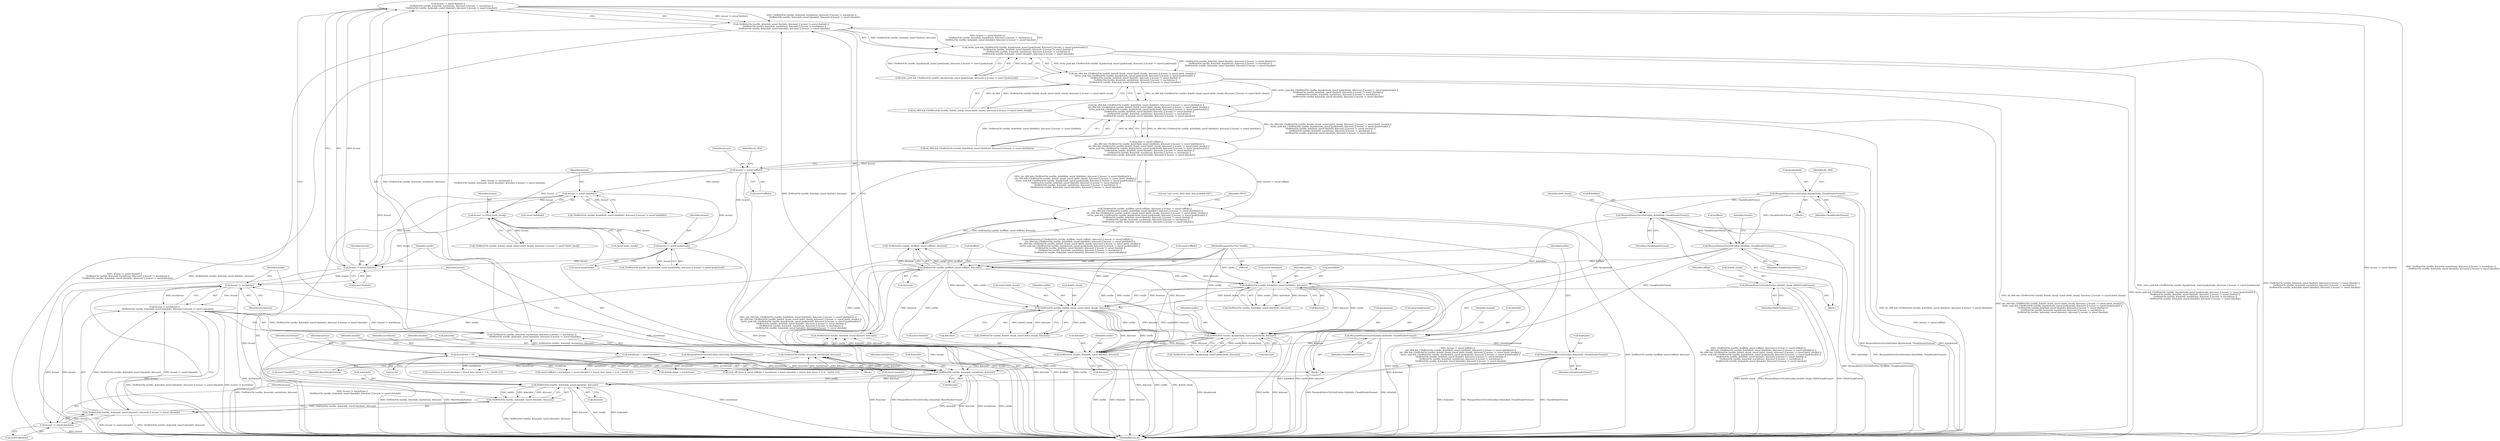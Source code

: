digraph "0_WavPack_d5bf76b5a88d044a1be1d5656698e3ba737167e5_0@API" {
"1000614" [label="(Call,bcount != sizeof (fmthdr) ||\n         !DoWriteFile (outfile, &wavhdr, wavhdrsize, &bcount) || bcount != wavhdrsize ||\n         !DoWriteFile (outfile, &datahdr, sizeof (datahdr), &bcount) || bcount != sizeof (datahdr))"];
"1000615" [label="(Call,bcount != sizeof (fmthdr))"];
"1000549" [label="(Call,bcount != sizeof (riffhdr))"];
"1000583" [label="(Call,bcount != sizeof (ds64_chunk))"];
"1000566" [label="(Call,bcount != sizeof (ds64hdr))"];
"1000600" [label="(Call,bcount != sizeof (junkchunk))"];
"1000619" [label="(Call,!DoWriteFile (outfile, &wavhdr, wavhdrsize, &bcount) || bcount != wavhdrsize ||\n         !DoWriteFile (outfile, &datahdr, sizeof (datahdr), &bcount) || bcount != sizeof (datahdr))"];
"1000620" [label="(Call,!DoWriteFile (outfile, &wavhdr, wavhdrsize, &bcount))"];
"1000621" [label="(Call,DoWriteFile (outfile, &wavhdr, wavhdrsize, &bcount))"];
"1000606" [label="(Call,DoWriteFile (outfile, &fmthdr, sizeof (fmthdr), &bcount))"];
"1000558" [label="(Call,DoWriteFile (outfile, &ds64hdr, sizeof (ds64hdr), &bcount))"];
"1000540" [label="(Call,DoWriteFile (outfile, &riffhdr, sizeof (riffhdr), &bcount))"];
"1000101" [label="(MethodParameterIn,FILE *outfile)"];
"1000521" [label="(Call,WavpackNativeToLittleEndian (&riffhdr, ChunkHeaderFormat))"];
"1000497" [label="(Call,WavpackNativeToLittleEndian (&ds64hdr, ChunkHeaderFormat))"];
"1000442" [label="(Call,WavpackNativeToLittleEndian (&junkchunk, ChunkHeaderFormat))"];
"1000575" [label="(Call,DoWriteFile (outfile, &ds64_chunk, sizeof (ds64_chunk), &bcount))"];
"1000501" [label="(Call,WavpackNativeToLittleEndian (&ds64_chunk, DS64ChunkFormat))"];
"1000592" [label="(Call,DoWriteFile (outfile, &junkchunk, sizeof (junkchunk), &bcount))"];
"1000525" [label="(Call,WavpackNativeToLittleEndian (&fmthdr, ChunkHeaderFormat))"];
"1000529" [label="(Call,WavpackNativeToLittleEndian (&wavhdr, WaveHeaderFormat))"];
"1000158" [label="(Call,wavhdrsize = 16)"];
"1000265" [label="(Call,wavhdrsize = sizeof (wavhdr))"];
"1000628" [label="(Call,bcount != wavhdrsize ||\n         !DoWriteFile (outfile, &datahdr, sizeof (datahdr), &bcount) || bcount != sizeof (datahdr))"];
"1000629" [label="(Call,bcount != wavhdrsize)"];
"1000632" [label="(Call,!DoWriteFile (outfile, &datahdr, sizeof (datahdr), &bcount) || bcount != sizeof (datahdr))"];
"1000633" [label="(Call,!DoWriteFile (outfile, &datahdr, sizeof (datahdr), &bcount))"];
"1000634" [label="(Call,DoWriteFile (outfile, &datahdr, sizeof (datahdr), &bcount))"];
"1000533" [label="(Call,WavpackNativeToLittleEndian (&datahdr, ChunkHeaderFormat))"];
"1000642" [label="(Call,bcount != sizeof (datahdr))"];
"1000604" [label="(Call,!DoWriteFile (outfile, &fmthdr, sizeof (fmthdr), &bcount) || bcount != sizeof (fmthdr) ||\n         !DoWriteFile (outfile, &wavhdr, wavhdrsize, &bcount) || bcount != wavhdrsize ||\n         !DoWriteFile (outfile, &datahdr, sizeof (datahdr), &bcount) || bcount != sizeof (datahdr))"];
"1000587" [label="(Call,(write_junk && (!DoWriteFile (outfile, &junkchunk, sizeof (junkchunk), &bcount) || bcount != sizeof (junkchunk))) ||\n         !DoWriteFile (outfile, &fmthdr, sizeof (fmthdr), &bcount) || bcount != sizeof (fmthdr) ||\n         !DoWriteFile (outfile, &wavhdr, wavhdrsize, &bcount) || bcount != wavhdrsize ||\n         !DoWriteFile (outfile, &datahdr, sizeof (datahdr), &bcount) || bcount != sizeof (datahdr))"];
"1000570" [label="(Call,(do_rf64 && (!DoWriteFile (outfile, &ds64_chunk, sizeof (ds64_chunk), &bcount) || bcount != sizeof (ds64_chunk))) ||\n        (write_junk && (!DoWriteFile (outfile, &junkchunk, sizeof (junkchunk), &bcount) || bcount != sizeof (junkchunk))) ||\n         !DoWriteFile (outfile, &fmthdr, sizeof (fmthdr), &bcount) || bcount != sizeof (fmthdr) ||\n         !DoWriteFile (outfile, &wavhdr, wavhdrsize, &bcount) || bcount != wavhdrsize ||\n         !DoWriteFile (outfile, &datahdr, sizeof (datahdr), &bcount) || bcount != sizeof (datahdr))"];
"1000553" [label="(Call,(do_rf64 && (!DoWriteFile (outfile, &ds64hdr, sizeof (ds64hdr), &bcount) || bcount != sizeof (ds64hdr))) ||\n        (do_rf64 && (!DoWriteFile (outfile, &ds64_chunk, sizeof (ds64_chunk), &bcount) || bcount != sizeof (ds64_chunk))) ||\n        (write_junk && (!DoWriteFile (outfile, &junkchunk, sizeof (junkchunk), &bcount) || bcount != sizeof (junkchunk))) ||\n         !DoWriteFile (outfile, &fmthdr, sizeof (fmthdr), &bcount) || bcount != sizeof (fmthdr) ||\n         !DoWriteFile (outfile, &wavhdr, wavhdrsize, &bcount) || bcount != wavhdrsize ||\n         !DoWriteFile (outfile, &datahdr, sizeof (datahdr), &bcount) || bcount != sizeof (datahdr))"];
"1000548" [label="(Call,bcount != sizeof (riffhdr) ||\n         (do_rf64 && (!DoWriteFile (outfile, &ds64hdr, sizeof (ds64hdr), &bcount) || bcount != sizeof (ds64hdr))) ||\n        (do_rf64 && (!DoWriteFile (outfile, &ds64_chunk, sizeof (ds64_chunk), &bcount) || bcount != sizeof (ds64_chunk))) ||\n        (write_junk && (!DoWriteFile (outfile, &junkchunk, sizeof (junkchunk), &bcount) || bcount != sizeof (junkchunk))) ||\n         !DoWriteFile (outfile, &fmthdr, sizeof (fmthdr), &bcount) || bcount != sizeof (fmthdr) ||\n         !DoWriteFile (outfile, &wavhdr, wavhdrsize, &bcount) || bcount != wavhdrsize ||\n         !DoWriteFile (outfile, &datahdr, sizeof (datahdr), &bcount) || bcount != sizeof (datahdr))"];
"1000538" [label="(Call,!DoWriteFile (outfile, &riffhdr, sizeof (riffhdr), &bcount) || bcount != sizeof (riffhdr) ||\n         (do_rf64 && (!DoWriteFile (outfile, &ds64hdr, sizeof (ds64hdr), &bcount) || bcount != sizeof (ds64hdr))) ||\n        (do_rf64 && (!DoWriteFile (outfile, &ds64_chunk, sizeof (ds64_chunk), &bcount) || bcount != sizeof (ds64_chunk))) ||\n        (write_junk && (!DoWriteFile (outfile, &junkchunk, sizeof (junkchunk), &bcount) || bcount != sizeof (junkchunk))) ||\n         !DoWriteFile (outfile, &fmthdr, sizeof (fmthdr), &bcount) || bcount != sizeof (fmthdr) ||\n         !DoWriteFile (outfile, &wavhdr, wavhdrsize, &bcount) || bcount != wavhdrsize ||\n         !DoWriteFile (outfile, &datahdr, sizeof (datahdr), &bcount) || bcount != sizeof (datahdr))"];
"1000415" [label="(Call,fmthdr.ckSize = wavhdrsize)"];
"1000542" [label="(Call,&riffhdr)"];
"1000621" [label="(Call,DoWriteFile (outfile, &wavhdr, wavhdrsize, &bcount))"];
"1000642" [label="(Call,bcount != sizeof (datahdr))"];
"1000591" [label="(Call,!DoWriteFile (outfile, &junkchunk, sizeof (junkchunk), &bcount))"];
"1000554" [label="(Call,do_rf64 && (!DoWriteFile (outfile, &ds64hdr, sizeof (ds64hdr), &bcount) || bcount != sizeof (ds64hdr)))"];
"1000558" [label="(Call,DoWriteFile (outfile, &ds64hdr, sizeof (ds64hdr), &bcount))"];
"1000635" [label="(Identifier,outfile)"];
"1000581" [label="(Call,&bcount)"];
"1000532" [label="(Identifier,WaveHeaderFormat)"];
"1000610" [label="(Call,sizeof (fmthdr))"];
"1000598" [label="(Call,&bcount)"];
"1000531" [label="(Identifier,wavhdr)"];
"1000585" [label="(Call,sizeof (ds64_chunk))"];
"1000626" [label="(Call,&bcount)"];
"1000608" [label="(Call,&fmthdr)"];
"1000527" [label="(Identifier,fmthdr)"];
"1000158" [label="(Call,wavhdrsize = 16)"];
"1000573" [label="(Call,!DoWriteFile (outfile, &ds64_chunk, sizeof (ds64_chunk), &bcount) || bcount != sizeof (ds64_chunk))"];
"1000590" [label="(Call,!DoWriteFile (outfile, &junkchunk, sizeof (junkchunk), &bcount) || bcount != sizeof (junkchunk))"];
"1000594" [label="(Call,&junkchunk)"];
"1000264" [label="(Block,)"];
"1000617" [label="(Call,sizeof (fmthdr))"];
"1000535" [label="(Identifier,datahdr)"];
"1000160" [label="(Literal,16)"];
"1000648" [label="(Literal,\"can't write .WAV data, disk probably full!\")"];
"1000600" [label="(Call,bcount != sizeof (junkchunk))"];
"1000571" [label="(Call,do_rf64 && (!DoWriteFile (outfile, &ds64_chunk, sizeof (ds64_chunk), &bcount) || bcount != sizeof (ds64_chunk)))"];
"1000529" [label="(Call,WavpackNativeToLittleEndian (&wavhdr, WaveHeaderFormat))"];
"1000579" [label="(Call,sizeof (ds64_chunk))"];
"1000101" [label="(MethodParameterIn,FILE *outfile)"];
"1000633" [label="(Call,!DoWriteFile (outfile, &datahdr, sizeof (datahdr), &bcount))"];
"1000614" [label="(Call,bcount != sizeof (fmthdr) ||\n         !DoWriteFile (outfile, &wavhdr, wavhdrsize, &bcount) || bcount != wavhdrsize ||\n         !DoWriteFile (outfile, &datahdr, sizeof (datahdr), &bcount) || bcount != sizeof (datahdr))"];
"1000632" [label="(Call,!DoWriteFile (outfile, &datahdr, sizeof (datahdr), &bcount) || bcount != sizeof (datahdr))"];
"1000567" [label="(Identifier,bcount)"];
"1000105" [label="(Block,)"];
"1000536" [label="(Identifier,ChunkHeaderFormat)"];
"1000501" [label="(Call,WavpackNativeToLittleEndian (&ds64_chunk, DS64ChunkFormat))"];
"1000422" [label="(Block,)"];
"1000638" [label="(Call,sizeof (datahdr))"];
"1000653" [label="(MethodReturn,int)"];
"1000619" [label="(Call,!DoWriteFile (outfile, &wavhdr, wavhdrsize, &bcount) || bcount != wavhdrsize ||\n         !DoWriteFile (outfile, &datahdr, sizeof (datahdr), &bcount) || bcount != sizeof (datahdr))"];
"1000568" [label="(Call,sizeof (ds64hdr))"];
"1000498" [label="(Call,&ds64hdr)"];
"1000445" [label="(Identifier,ChunkHeaderFormat)"];
"1000631" [label="(Identifier,wavhdrsize)"];
"1000521" [label="(Call,WavpackNativeToLittleEndian (&riffhdr, ChunkHeaderFormat))"];
"1000570" [label="(Call,(do_rf64 && (!DoWriteFile (outfile, &ds64_chunk, sizeof (ds64_chunk), &bcount) || bcount != sizeof (ds64_chunk))) ||\n        (write_junk && (!DoWriteFile (outfile, &junkchunk, sizeof (junkchunk), &bcount) || bcount != sizeof (junkchunk))) ||\n         !DoWriteFile (outfile, &fmthdr, sizeof (fmthdr), &bcount) || bcount != sizeof (fmthdr) ||\n         !DoWriteFile (outfile, &wavhdr, wavhdrsize, &bcount) || bcount != wavhdrsize ||\n         !DoWriteFile (outfile, &datahdr, sizeof (datahdr), &bcount) || bcount != sizeof (datahdr))"];
"1000616" [label="(Identifier,bcount)"];
"1000525" [label="(Call,WavpackNativeToLittleEndian (&fmthdr, ChunkHeaderFormat))"];
"1000540" [label="(Call,DoWriteFile (outfile, &riffhdr, sizeof (riffhdr), &bcount))"];
"1000551" [label="(Call,sizeof (riffhdr))"];
"1000539" [label="(Call,!DoWriteFile (outfile, &riffhdr, sizeof (riffhdr), &bcount))"];
"1000538" [label="(Call,!DoWriteFile (outfile, &riffhdr, sizeof (riffhdr), &bcount) || bcount != sizeof (riffhdr) ||\n         (do_rf64 && (!DoWriteFile (outfile, &ds64hdr, sizeof (ds64hdr), &bcount) || bcount != sizeof (ds64hdr))) ||\n        (do_rf64 && (!DoWriteFile (outfile, &ds64_chunk, sizeof (ds64_chunk), &bcount) || bcount != sizeof (ds64_chunk))) ||\n        (write_junk && (!DoWriteFile (outfile, &junkchunk, sizeof (junkchunk), &bcount) || bcount != sizeof (junkchunk))) ||\n         !DoWriteFile (outfile, &fmthdr, sizeof (fmthdr), &bcount) || bcount != sizeof (fmthdr) ||\n         !DoWriteFile (outfile, &wavhdr, wavhdrsize, &bcount) || bcount != wavhdrsize ||\n         !DoWriteFile (outfile, &datahdr, sizeof (datahdr), &bcount) || bcount != sizeof (datahdr))"];
"1000366" [label="(Call,sizeof (riffhdr) + wavhdrsize + sizeof (datahdr) + ((total_data_bytes + 1) & ~(int64_t)1))"];
"1000562" [label="(Call,sizeof (ds64hdr))"];
"1000530" [label="(Call,&wavhdr)"];
"1000592" [label="(Call,DoWriteFile (outfile, &junkchunk, sizeof (junkchunk), &bcount))"];
"1000596" [label="(Call,sizeof (junkchunk))"];
"1000630" [label="(Identifier,bcount)"];
"1000550" [label="(Identifier,bcount)"];
"1000504" [label="(Identifier,DS64ChunkFormat)"];
"1000448" [label="(Block,)"];
"1000364" [label="(Call,total_riff_bytes = sizeof (riffhdr) + wavhdrsize + sizeof (datahdr) + ((total_data_bytes + 1) & ~(int64_t)1))"];
"1000587" [label="(Call,(write_junk && (!DoWriteFile (outfile, &junkchunk, sizeof (junkchunk), &bcount) || bcount != sizeof (junkchunk))) ||\n         !DoWriteFile (outfile, &fmthdr, sizeof (fmthdr), &bcount) || bcount != sizeof (fmthdr) ||\n         !DoWriteFile (outfile, &wavhdr, wavhdrsize, &bcount) || bcount != wavhdrsize ||\n         !DoWriteFile (outfile, &datahdr, sizeof (datahdr), &bcount) || bcount != sizeof (datahdr))"];
"1000623" [label="(Call,&wavhdr)"];
"1000566" [label="(Call,bcount != sizeof (ds64hdr))"];
"1000522" [label="(Call,&riffhdr)"];
"1000612" [label="(Call,&bcount)"];
"1000643" [label="(Identifier,bcount)"];
"1000583" [label="(Call,bcount != sizeof (ds64_chunk))"];
"1000271" [label="(Identifier,wavhdr)"];
"1000500" [label="(Identifier,ChunkHeaderFormat)"];
"1000575" [label="(Call,DoWriteFile (outfile, &ds64_chunk, sizeof (ds64_chunk), &bcount))"];
"1000615" [label="(Call,bcount != sizeof (fmthdr))"];
"1000622" [label="(Identifier,outfile)"];
"1000544" [label="(Call,sizeof (riffhdr))"];
"1000533" [label="(Call,WavpackNativeToLittleEndian (&datahdr, ChunkHeaderFormat))"];
"1000604" [label="(Call,!DoWriteFile (outfile, &fmthdr, sizeof (fmthdr), &bcount) || bcount != sizeof (fmthdr) ||\n         !DoWriteFile (outfile, &wavhdr, wavhdrsize, &bcount) || bcount != wavhdrsize ||\n         !DoWriteFile (outfile, &datahdr, sizeof (datahdr), &bcount) || bcount != sizeof (datahdr))"];
"1000534" [label="(Call,&datahdr)"];
"1000644" [label="(Call,sizeof (datahdr))"];
"1000559" [label="(Identifier,outfile)"];
"1000625" [label="(Identifier,wavhdrsize)"];
"1000541" [label="(Identifier,outfile)"];
"1000546" [label="(Call,&bcount)"];
"1000548" [label="(Call,bcount != sizeof (riffhdr) ||\n         (do_rf64 && (!DoWriteFile (outfile, &ds64hdr, sizeof (ds64hdr), &bcount) || bcount != sizeof (ds64hdr))) ||\n        (do_rf64 && (!DoWriteFile (outfile, &ds64_chunk, sizeof (ds64_chunk), &bcount) || bcount != sizeof (ds64_chunk))) ||\n        (write_junk && (!DoWriteFile (outfile, &junkchunk, sizeof (junkchunk), &bcount) || bcount != sizeof (junkchunk))) ||\n         !DoWriteFile (outfile, &fmthdr, sizeof (fmthdr), &bcount) || bcount != sizeof (fmthdr) ||\n         !DoWriteFile (outfile, &wavhdr, wavhdrsize, &bcount) || bcount != wavhdrsize ||\n         !DoWriteFile (outfile, &datahdr, sizeof (datahdr), &bcount) || bcount != sizeof (datahdr))"];
"1000502" [label="(Call,&ds64_chunk)"];
"1000584" [label="(Identifier,bcount)"];
"1000443" [label="(Call,&junkchunk)"];
"1000537" [label="(ControlStructure,if (!DoWriteFile (outfile, &riffhdr, sizeof (riffhdr), &bcount) || bcount != sizeof (riffhdr) ||\n         (do_rf64 && (!DoWriteFile (outfile, &ds64hdr, sizeof (ds64hdr), &bcount) || bcount != sizeof (ds64hdr))) ||\n        (do_rf64 && (!DoWriteFile (outfile, &ds64_chunk, sizeof (ds64_chunk), &bcount) || bcount != sizeof (ds64_chunk))) ||\n        (write_junk && (!DoWriteFile (outfile, &junkchunk, sizeof (junkchunk), &bcount) || bcount != sizeof (junkchunk))) ||\n         !DoWriteFile (outfile, &fmthdr, sizeof (fmthdr), &bcount) || bcount != sizeof (fmthdr) ||\n         !DoWriteFile (outfile, &wavhdr, wavhdrsize, &bcount) || bcount != wavhdrsize ||\n         !DoWriteFile (outfile, &datahdr, sizeof (datahdr), &bcount) || bcount != sizeof (datahdr)))"];
"1000528" [label="(Identifier,ChunkHeaderFormat)"];
"1000523" [label="(Identifier,riffhdr)"];
"1000555" [label="(Identifier,do_rf64)"];
"1000553" [label="(Call,(do_rf64 && (!DoWriteFile (outfile, &ds64hdr, sizeof (ds64hdr), &bcount) || bcount != sizeof (ds64hdr))) ||\n        (do_rf64 && (!DoWriteFile (outfile, &ds64_chunk, sizeof (ds64_chunk), &bcount) || bcount != sizeof (ds64_chunk))) ||\n        (write_junk && (!DoWriteFile (outfile, &junkchunk, sizeof (junkchunk), &bcount) || bcount != sizeof (junkchunk))) ||\n         !DoWriteFile (outfile, &fmthdr, sizeof (fmthdr), &bcount) || bcount != sizeof (fmthdr) ||\n         !DoWriteFile (outfile, &wavhdr, wavhdrsize, &bcount) || bcount != wavhdrsize ||\n         !DoWriteFile (outfile, &datahdr, sizeof (datahdr), &bcount) || bcount != sizeof (datahdr))"];
"1000605" [label="(Call,!DoWriteFile (outfile, &fmthdr, sizeof (fmthdr), &bcount))"];
"1000602" [label="(Call,sizeof (junkchunk))"];
"1000442" [label="(Call,WavpackNativeToLittleEndian (&junkchunk, ChunkHeaderFormat))"];
"1000557" [label="(Call,!DoWriteFile (outfile, &ds64hdr, sizeof (ds64hdr), &bcount))"];
"1000620" [label="(Call,!DoWriteFile (outfile, &wavhdr, wavhdrsize, &bcount))"];
"1000652" [label="(Identifier,TRUE)"];
"1000447" [label="(Identifier,do_rf64)"];
"1000634" [label="(Call,DoWriteFile (outfile, &datahdr, sizeof (datahdr), &bcount))"];
"1000588" [label="(Call,write_junk && (!DoWriteFile (outfile, &junkchunk, sizeof (junkchunk), &bcount) || bcount != sizeof (junkchunk)))"];
"1000628" [label="(Call,bcount != wavhdrsize ||\n         !DoWriteFile (outfile, &datahdr, sizeof (datahdr), &bcount) || bcount != sizeof (datahdr))"];
"1000606" [label="(Call,DoWriteFile (outfile, &fmthdr, sizeof (fmthdr), &bcount))"];
"1000267" [label="(Call,sizeof (wavhdr))"];
"1000636" [label="(Call,&datahdr)"];
"1000576" [label="(Identifier,outfile)"];
"1000556" [label="(Call,!DoWriteFile (outfile, &ds64hdr, sizeof (ds64hdr), &bcount) || bcount != sizeof (ds64hdr))"];
"1000497" [label="(Call,WavpackNativeToLittleEndian (&ds64hdr, ChunkHeaderFormat))"];
"1000607" [label="(Identifier,outfile)"];
"1000503" [label="(Identifier,ds64_chunk)"];
"1000577" [label="(Call,&ds64_chunk)"];
"1000159" [label="(Identifier,wavhdrsize)"];
"1000526" [label="(Call,&fmthdr)"];
"1000549" [label="(Call,bcount != sizeof (riffhdr))"];
"1000629" [label="(Call,bcount != wavhdrsize)"];
"1000560" [label="(Call,&ds64hdr)"];
"1000574" [label="(Call,!DoWriteFile (outfile, &ds64_chunk, sizeof (ds64_chunk), &bcount))"];
"1000593" [label="(Identifier,outfile)"];
"1000564" [label="(Call,&bcount)"];
"1000601" [label="(Identifier,bcount)"];
"1000164" [label="(Identifier,format)"];
"1000369" [label="(Call,wavhdrsize + sizeof (datahdr) + ((total_data_bytes + 1) & ~(int64_t)1))"];
"1000265" [label="(Call,wavhdrsize = sizeof (wavhdr))"];
"1000640" [label="(Call,&bcount)"];
"1000524" [label="(Identifier,ChunkHeaderFormat)"];
"1000266" [label="(Identifier,wavhdrsize)"];
"1000614" -> "1000604"  [label="AST: "];
"1000614" -> "1000615"  [label="CFG: "];
"1000614" -> "1000619"  [label="CFG: "];
"1000615" -> "1000614"  [label="AST: "];
"1000619" -> "1000614"  [label="AST: "];
"1000604" -> "1000614"  [label="CFG: "];
"1000614" -> "1000653"  [label="DDG: bcount != sizeof (fmthdr)"];
"1000614" -> "1000653"  [label="DDG: !DoWriteFile (outfile, &wavhdr, wavhdrsize, &bcount) || bcount != wavhdrsize ||\n         !DoWriteFile (outfile, &datahdr, sizeof (datahdr), &bcount) || bcount != sizeof (datahdr)"];
"1000614" -> "1000604"  [label="DDG: bcount != sizeof (fmthdr)"];
"1000614" -> "1000604"  [label="DDG: !DoWriteFile (outfile, &wavhdr, wavhdrsize, &bcount) || bcount != wavhdrsize ||\n         !DoWriteFile (outfile, &datahdr, sizeof (datahdr), &bcount) || bcount != sizeof (datahdr)"];
"1000615" -> "1000614"  [label="DDG: bcount"];
"1000619" -> "1000614"  [label="DDG: !DoWriteFile (outfile, &wavhdr, wavhdrsize, &bcount)"];
"1000619" -> "1000614"  [label="DDG: bcount != wavhdrsize ||\n         !DoWriteFile (outfile, &datahdr, sizeof (datahdr), &bcount) || bcount != sizeof (datahdr)"];
"1000615" -> "1000617"  [label="CFG: "];
"1000616" -> "1000615"  [label="AST: "];
"1000617" -> "1000615"  [label="AST: "];
"1000622" -> "1000615"  [label="CFG: "];
"1000615" -> "1000653"  [label="DDG: bcount"];
"1000549" -> "1000615"  [label="DDG: bcount"];
"1000583" -> "1000615"  [label="DDG: bcount"];
"1000566" -> "1000615"  [label="DDG: bcount"];
"1000600" -> "1000615"  [label="DDG: bcount"];
"1000615" -> "1000629"  [label="DDG: bcount"];
"1000549" -> "1000548"  [label="AST: "];
"1000549" -> "1000551"  [label="CFG: "];
"1000550" -> "1000549"  [label="AST: "];
"1000551" -> "1000549"  [label="AST: "];
"1000555" -> "1000549"  [label="CFG: "];
"1000548" -> "1000549"  [label="CFG: "];
"1000549" -> "1000653"  [label="DDG: bcount"];
"1000549" -> "1000548"  [label="DDG: bcount"];
"1000549" -> "1000566"  [label="DDG: bcount"];
"1000549" -> "1000583"  [label="DDG: bcount"];
"1000549" -> "1000600"  [label="DDG: bcount"];
"1000583" -> "1000573"  [label="AST: "];
"1000583" -> "1000585"  [label="CFG: "];
"1000584" -> "1000583"  [label="AST: "];
"1000585" -> "1000583"  [label="AST: "];
"1000573" -> "1000583"  [label="CFG: "];
"1000583" -> "1000653"  [label="DDG: bcount"];
"1000583" -> "1000573"  [label="DDG: bcount"];
"1000566" -> "1000583"  [label="DDG: bcount"];
"1000583" -> "1000600"  [label="DDG: bcount"];
"1000566" -> "1000556"  [label="AST: "];
"1000566" -> "1000568"  [label="CFG: "];
"1000567" -> "1000566"  [label="AST: "];
"1000568" -> "1000566"  [label="AST: "];
"1000556" -> "1000566"  [label="CFG: "];
"1000566" -> "1000653"  [label="DDG: bcount"];
"1000566" -> "1000556"  [label="DDG: bcount"];
"1000566" -> "1000600"  [label="DDG: bcount"];
"1000600" -> "1000590"  [label="AST: "];
"1000600" -> "1000602"  [label="CFG: "];
"1000601" -> "1000600"  [label="AST: "];
"1000602" -> "1000600"  [label="AST: "];
"1000590" -> "1000600"  [label="CFG: "];
"1000600" -> "1000653"  [label="DDG: bcount"];
"1000600" -> "1000590"  [label="DDG: bcount"];
"1000619" -> "1000620"  [label="CFG: "];
"1000619" -> "1000628"  [label="CFG: "];
"1000620" -> "1000619"  [label="AST: "];
"1000628" -> "1000619"  [label="AST: "];
"1000619" -> "1000653"  [label="DDG: bcount != wavhdrsize ||\n         !DoWriteFile (outfile, &datahdr, sizeof (datahdr), &bcount) || bcount != sizeof (datahdr)"];
"1000619" -> "1000653"  [label="DDG: !DoWriteFile (outfile, &wavhdr, wavhdrsize, &bcount)"];
"1000620" -> "1000619"  [label="DDG: DoWriteFile (outfile, &wavhdr, wavhdrsize, &bcount)"];
"1000628" -> "1000619"  [label="DDG: bcount != wavhdrsize"];
"1000628" -> "1000619"  [label="DDG: !DoWriteFile (outfile, &datahdr, sizeof (datahdr), &bcount) || bcount != sizeof (datahdr)"];
"1000620" -> "1000621"  [label="CFG: "];
"1000621" -> "1000620"  [label="AST: "];
"1000630" -> "1000620"  [label="CFG: "];
"1000620" -> "1000653"  [label="DDG: DoWriteFile (outfile, &wavhdr, wavhdrsize, &bcount)"];
"1000621" -> "1000620"  [label="DDG: outfile"];
"1000621" -> "1000620"  [label="DDG: &wavhdr"];
"1000621" -> "1000620"  [label="DDG: wavhdrsize"];
"1000621" -> "1000620"  [label="DDG: &bcount"];
"1000621" -> "1000626"  [label="CFG: "];
"1000622" -> "1000621"  [label="AST: "];
"1000623" -> "1000621"  [label="AST: "];
"1000625" -> "1000621"  [label="AST: "];
"1000626" -> "1000621"  [label="AST: "];
"1000621" -> "1000653"  [label="DDG: outfile"];
"1000621" -> "1000653"  [label="DDG: &wavhdr"];
"1000621" -> "1000653"  [label="DDG: &bcount"];
"1000621" -> "1000653"  [label="DDG: wavhdrsize"];
"1000606" -> "1000621"  [label="DDG: outfile"];
"1000606" -> "1000621"  [label="DDG: &bcount"];
"1000101" -> "1000621"  [label="DDG: outfile"];
"1000529" -> "1000621"  [label="DDG: &wavhdr"];
"1000158" -> "1000621"  [label="DDG: wavhdrsize"];
"1000265" -> "1000621"  [label="DDG: wavhdrsize"];
"1000621" -> "1000629"  [label="DDG: wavhdrsize"];
"1000621" -> "1000634"  [label="DDG: outfile"];
"1000621" -> "1000634"  [label="DDG: &bcount"];
"1000606" -> "1000605"  [label="AST: "];
"1000606" -> "1000612"  [label="CFG: "];
"1000607" -> "1000606"  [label="AST: "];
"1000608" -> "1000606"  [label="AST: "];
"1000610" -> "1000606"  [label="AST: "];
"1000612" -> "1000606"  [label="AST: "];
"1000605" -> "1000606"  [label="CFG: "];
"1000606" -> "1000653"  [label="DDG: outfile"];
"1000606" -> "1000653"  [label="DDG: &fmthdr"];
"1000606" -> "1000653"  [label="DDG: &bcount"];
"1000606" -> "1000605"  [label="DDG: outfile"];
"1000606" -> "1000605"  [label="DDG: &fmthdr"];
"1000606" -> "1000605"  [label="DDG: &bcount"];
"1000558" -> "1000606"  [label="DDG: outfile"];
"1000558" -> "1000606"  [label="DDG: &bcount"];
"1000575" -> "1000606"  [label="DDG: outfile"];
"1000575" -> "1000606"  [label="DDG: &bcount"];
"1000540" -> "1000606"  [label="DDG: outfile"];
"1000540" -> "1000606"  [label="DDG: &bcount"];
"1000592" -> "1000606"  [label="DDG: outfile"];
"1000592" -> "1000606"  [label="DDG: &bcount"];
"1000101" -> "1000606"  [label="DDG: outfile"];
"1000525" -> "1000606"  [label="DDG: &fmthdr"];
"1000558" -> "1000557"  [label="AST: "];
"1000558" -> "1000564"  [label="CFG: "];
"1000559" -> "1000558"  [label="AST: "];
"1000560" -> "1000558"  [label="AST: "];
"1000562" -> "1000558"  [label="AST: "];
"1000564" -> "1000558"  [label="AST: "];
"1000557" -> "1000558"  [label="CFG: "];
"1000558" -> "1000653"  [label="DDG: &ds64hdr"];
"1000558" -> "1000653"  [label="DDG: outfile"];
"1000558" -> "1000653"  [label="DDG: &bcount"];
"1000558" -> "1000557"  [label="DDG: outfile"];
"1000558" -> "1000557"  [label="DDG: &ds64hdr"];
"1000558" -> "1000557"  [label="DDG: &bcount"];
"1000540" -> "1000558"  [label="DDG: outfile"];
"1000540" -> "1000558"  [label="DDG: &bcount"];
"1000101" -> "1000558"  [label="DDG: outfile"];
"1000497" -> "1000558"  [label="DDG: &ds64hdr"];
"1000558" -> "1000575"  [label="DDG: outfile"];
"1000558" -> "1000575"  [label="DDG: &bcount"];
"1000558" -> "1000592"  [label="DDG: outfile"];
"1000558" -> "1000592"  [label="DDG: &bcount"];
"1000540" -> "1000539"  [label="AST: "];
"1000540" -> "1000546"  [label="CFG: "];
"1000541" -> "1000540"  [label="AST: "];
"1000542" -> "1000540"  [label="AST: "];
"1000544" -> "1000540"  [label="AST: "];
"1000546" -> "1000540"  [label="AST: "];
"1000539" -> "1000540"  [label="CFG: "];
"1000540" -> "1000653"  [label="DDG: &bcount"];
"1000540" -> "1000653"  [label="DDG: &riffhdr"];
"1000540" -> "1000653"  [label="DDG: outfile"];
"1000540" -> "1000539"  [label="DDG: outfile"];
"1000540" -> "1000539"  [label="DDG: &riffhdr"];
"1000540" -> "1000539"  [label="DDG: &bcount"];
"1000101" -> "1000540"  [label="DDG: outfile"];
"1000521" -> "1000540"  [label="DDG: &riffhdr"];
"1000540" -> "1000575"  [label="DDG: outfile"];
"1000540" -> "1000575"  [label="DDG: &bcount"];
"1000540" -> "1000592"  [label="DDG: outfile"];
"1000540" -> "1000592"  [label="DDG: &bcount"];
"1000101" -> "1000100"  [label="AST: "];
"1000101" -> "1000653"  [label="DDG: outfile"];
"1000101" -> "1000575"  [label="DDG: outfile"];
"1000101" -> "1000592"  [label="DDG: outfile"];
"1000101" -> "1000634"  [label="DDG: outfile"];
"1000521" -> "1000105"  [label="AST: "];
"1000521" -> "1000524"  [label="CFG: "];
"1000522" -> "1000521"  [label="AST: "];
"1000524" -> "1000521"  [label="AST: "];
"1000527" -> "1000521"  [label="CFG: "];
"1000521" -> "1000653"  [label="DDG: WavpackNativeToLittleEndian (&riffhdr, ChunkHeaderFormat)"];
"1000497" -> "1000521"  [label="DDG: ChunkHeaderFormat"];
"1000442" -> "1000521"  [label="DDG: ChunkHeaderFormat"];
"1000521" -> "1000525"  [label="DDG: ChunkHeaderFormat"];
"1000497" -> "1000448"  [label="AST: "];
"1000497" -> "1000500"  [label="CFG: "];
"1000498" -> "1000497"  [label="AST: "];
"1000500" -> "1000497"  [label="AST: "];
"1000503" -> "1000497"  [label="CFG: "];
"1000497" -> "1000653"  [label="DDG: &ds64hdr"];
"1000497" -> "1000653"  [label="DDG: WavpackNativeToLittleEndian (&ds64hdr, ChunkHeaderFormat)"];
"1000442" -> "1000497"  [label="DDG: ChunkHeaderFormat"];
"1000442" -> "1000422"  [label="AST: "];
"1000442" -> "1000445"  [label="CFG: "];
"1000443" -> "1000442"  [label="AST: "];
"1000445" -> "1000442"  [label="AST: "];
"1000447" -> "1000442"  [label="CFG: "];
"1000442" -> "1000653"  [label="DDG: WavpackNativeToLittleEndian (&junkchunk, ChunkHeaderFormat)"];
"1000442" -> "1000653"  [label="DDG: &junkchunk"];
"1000442" -> "1000592"  [label="DDG: &junkchunk"];
"1000575" -> "1000574"  [label="AST: "];
"1000575" -> "1000581"  [label="CFG: "];
"1000576" -> "1000575"  [label="AST: "];
"1000577" -> "1000575"  [label="AST: "];
"1000579" -> "1000575"  [label="AST: "];
"1000581" -> "1000575"  [label="AST: "];
"1000574" -> "1000575"  [label="CFG: "];
"1000575" -> "1000653"  [label="DDG: &ds64_chunk"];
"1000575" -> "1000653"  [label="DDG: &bcount"];
"1000575" -> "1000653"  [label="DDG: outfile"];
"1000575" -> "1000574"  [label="DDG: outfile"];
"1000575" -> "1000574"  [label="DDG: &ds64_chunk"];
"1000575" -> "1000574"  [label="DDG: &bcount"];
"1000501" -> "1000575"  [label="DDG: &ds64_chunk"];
"1000575" -> "1000592"  [label="DDG: outfile"];
"1000575" -> "1000592"  [label="DDG: &bcount"];
"1000501" -> "1000448"  [label="AST: "];
"1000501" -> "1000504"  [label="CFG: "];
"1000502" -> "1000501"  [label="AST: "];
"1000504" -> "1000501"  [label="AST: "];
"1000523" -> "1000501"  [label="CFG: "];
"1000501" -> "1000653"  [label="DDG: &ds64_chunk"];
"1000501" -> "1000653"  [label="DDG: WavpackNativeToLittleEndian (&ds64_chunk, DS64ChunkFormat)"];
"1000501" -> "1000653"  [label="DDG: DS64ChunkFormat"];
"1000592" -> "1000591"  [label="AST: "];
"1000592" -> "1000598"  [label="CFG: "];
"1000593" -> "1000592"  [label="AST: "];
"1000594" -> "1000592"  [label="AST: "];
"1000596" -> "1000592"  [label="AST: "];
"1000598" -> "1000592"  [label="AST: "];
"1000591" -> "1000592"  [label="CFG: "];
"1000592" -> "1000653"  [label="DDG: &bcount"];
"1000592" -> "1000653"  [label="DDG: &junkchunk"];
"1000592" -> "1000653"  [label="DDG: outfile"];
"1000592" -> "1000591"  [label="DDG: outfile"];
"1000592" -> "1000591"  [label="DDG: &junkchunk"];
"1000592" -> "1000591"  [label="DDG: &bcount"];
"1000525" -> "1000105"  [label="AST: "];
"1000525" -> "1000528"  [label="CFG: "];
"1000526" -> "1000525"  [label="AST: "];
"1000528" -> "1000525"  [label="AST: "];
"1000531" -> "1000525"  [label="CFG: "];
"1000525" -> "1000653"  [label="DDG: WavpackNativeToLittleEndian (&fmthdr, ChunkHeaderFormat)"];
"1000525" -> "1000653"  [label="DDG: &fmthdr"];
"1000525" -> "1000533"  [label="DDG: ChunkHeaderFormat"];
"1000529" -> "1000105"  [label="AST: "];
"1000529" -> "1000532"  [label="CFG: "];
"1000530" -> "1000529"  [label="AST: "];
"1000532" -> "1000529"  [label="AST: "];
"1000535" -> "1000529"  [label="CFG: "];
"1000529" -> "1000653"  [label="DDG: &wavhdr"];
"1000529" -> "1000653"  [label="DDG: WavpackNativeToLittleEndian (&wavhdr, WaveHeaderFormat)"];
"1000529" -> "1000653"  [label="DDG: WaveHeaderFormat"];
"1000158" -> "1000105"  [label="AST: "];
"1000158" -> "1000160"  [label="CFG: "];
"1000159" -> "1000158"  [label="AST: "];
"1000160" -> "1000158"  [label="AST: "];
"1000164" -> "1000158"  [label="CFG: "];
"1000158" -> "1000653"  [label="DDG: wavhdrsize"];
"1000158" -> "1000364"  [label="DDG: wavhdrsize"];
"1000158" -> "1000366"  [label="DDG: wavhdrsize"];
"1000158" -> "1000369"  [label="DDG: wavhdrsize"];
"1000158" -> "1000415"  [label="DDG: wavhdrsize"];
"1000265" -> "1000264"  [label="AST: "];
"1000265" -> "1000267"  [label="CFG: "];
"1000266" -> "1000265"  [label="AST: "];
"1000267" -> "1000265"  [label="AST: "];
"1000271" -> "1000265"  [label="CFG: "];
"1000265" -> "1000364"  [label="DDG: wavhdrsize"];
"1000265" -> "1000366"  [label="DDG: wavhdrsize"];
"1000265" -> "1000369"  [label="DDG: wavhdrsize"];
"1000265" -> "1000415"  [label="DDG: wavhdrsize"];
"1000628" -> "1000629"  [label="CFG: "];
"1000628" -> "1000632"  [label="CFG: "];
"1000629" -> "1000628"  [label="AST: "];
"1000632" -> "1000628"  [label="AST: "];
"1000628" -> "1000653"  [label="DDG: bcount != wavhdrsize"];
"1000628" -> "1000653"  [label="DDG: !DoWriteFile (outfile, &datahdr, sizeof (datahdr), &bcount) || bcount != sizeof (datahdr)"];
"1000629" -> "1000628"  [label="DDG: bcount"];
"1000629" -> "1000628"  [label="DDG: wavhdrsize"];
"1000632" -> "1000628"  [label="DDG: !DoWriteFile (outfile, &datahdr, sizeof (datahdr), &bcount)"];
"1000632" -> "1000628"  [label="DDG: bcount != sizeof (datahdr)"];
"1000629" -> "1000631"  [label="CFG: "];
"1000630" -> "1000629"  [label="AST: "];
"1000631" -> "1000629"  [label="AST: "];
"1000635" -> "1000629"  [label="CFG: "];
"1000629" -> "1000653"  [label="DDG: bcount"];
"1000629" -> "1000653"  [label="DDG: wavhdrsize"];
"1000629" -> "1000642"  [label="DDG: bcount"];
"1000632" -> "1000633"  [label="CFG: "];
"1000632" -> "1000642"  [label="CFG: "];
"1000633" -> "1000632"  [label="AST: "];
"1000642" -> "1000632"  [label="AST: "];
"1000632" -> "1000653"  [label="DDG: !DoWriteFile (outfile, &datahdr, sizeof (datahdr), &bcount)"];
"1000632" -> "1000653"  [label="DDG: bcount != sizeof (datahdr)"];
"1000633" -> "1000632"  [label="DDG: DoWriteFile (outfile, &datahdr, sizeof (datahdr), &bcount)"];
"1000642" -> "1000632"  [label="DDG: bcount"];
"1000633" -> "1000634"  [label="CFG: "];
"1000634" -> "1000633"  [label="AST: "];
"1000643" -> "1000633"  [label="CFG: "];
"1000633" -> "1000653"  [label="DDG: DoWriteFile (outfile, &datahdr, sizeof (datahdr), &bcount)"];
"1000634" -> "1000633"  [label="DDG: outfile"];
"1000634" -> "1000633"  [label="DDG: &datahdr"];
"1000634" -> "1000633"  [label="DDG: &bcount"];
"1000634" -> "1000640"  [label="CFG: "];
"1000635" -> "1000634"  [label="AST: "];
"1000636" -> "1000634"  [label="AST: "];
"1000638" -> "1000634"  [label="AST: "];
"1000640" -> "1000634"  [label="AST: "];
"1000634" -> "1000653"  [label="DDG: &bcount"];
"1000634" -> "1000653"  [label="DDG: outfile"];
"1000634" -> "1000653"  [label="DDG: &datahdr"];
"1000533" -> "1000634"  [label="DDG: &datahdr"];
"1000533" -> "1000105"  [label="AST: "];
"1000533" -> "1000536"  [label="CFG: "];
"1000534" -> "1000533"  [label="AST: "];
"1000536" -> "1000533"  [label="AST: "];
"1000541" -> "1000533"  [label="CFG: "];
"1000533" -> "1000653"  [label="DDG: WavpackNativeToLittleEndian (&datahdr, ChunkHeaderFormat)"];
"1000533" -> "1000653"  [label="DDG: ChunkHeaderFormat"];
"1000533" -> "1000653"  [label="DDG: &datahdr"];
"1000642" -> "1000644"  [label="CFG: "];
"1000643" -> "1000642"  [label="AST: "];
"1000644" -> "1000642"  [label="AST: "];
"1000642" -> "1000653"  [label="DDG: bcount"];
"1000604" -> "1000587"  [label="AST: "];
"1000604" -> "1000605"  [label="CFG: "];
"1000605" -> "1000604"  [label="AST: "];
"1000587" -> "1000604"  [label="CFG: "];
"1000604" -> "1000653"  [label="DDG: bcount != sizeof (fmthdr) ||\n         !DoWriteFile (outfile, &wavhdr, wavhdrsize, &bcount) || bcount != wavhdrsize ||\n         !DoWriteFile (outfile, &datahdr, sizeof (datahdr), &bcount) || bcount != sizeof (datahdr)"];
"1000604" -> "1000653"  [label="DDG: !DoWriteFile (outfile, &fmthdr, sizeof (fmthdr), &bcount)"];
"1000604" -> "1000587"  [label="DDG: !DoWriteFile (outfile, &fmthdr, sizeof (fmthdr), &bcount)"];
"1000604" -> "1000587"  [label="DDG: bcount != sizeof (fmthdr) ||\n         !DoWriteFile (outfile, &wavhdr, wavhdrsize, &bcount) || bcount != wavhdrsize ||\n         !DoWriteFile (outfile, &datahdr, sizeof (datahdr), &bcount) || bcount != sizeof (datahdr)"];
"1000605" -> "1000604"  [label="DDG: DoWriteFile (outfile, &fmthdr, sizeof (fmthdr), &bcount)"];
"1000587" -> "1000570"  [label="AST: "];
"1000587" -> "1000588"  [label="CFG: "];
"1000588" -> "1000587"  [label="AST: "];
"1000570" -> "1000587"  [label="CFG: "];
"1000587" -> "1000653"  [label="DDG: write_junk && (!DoWriteFile (outfile, &junkchunk, sizeof (junkchunk), &bcount) || bcount != sizeof (junkchunk))"];
"1000587" -> "1000653"  [label="DDG: !DoWriteFile (outfile, &fmthdr, sizeof (fmthdr), &bcount) || bcount != sizeof (fmthdr) ||\n         !DoWriteFile (outfile, &wavhdr, wavhdrsize, &bcount) || bcount != wavhdrsize ||\n         !DoWriteFile (outfile, &datahdr, sizeof (datahdr), &bcount) || bcount != sizeof (datahdr)"];
"1000587" -> "1000570"  [label="DDG: write_junk && (!DoWriteFile (outfile, &junkchunk, sizeof (junkchunk), &bcount) || bcount != sizeof (junkchunk))"];
"1000587" -> "1000570"  [label="DDG: !DoWriteFile (outfile, &fmthdr, sizeof (fmthdr), &bcount) || bcount != sizeof (fmthdr) ||\n         !DoWriteFile (outfile, &wavhdr, wavhdrsize, &bcount) || bcount != wavhdrsize ||\n         !DoWriteFile (outfile, &datahdr, sizeof (datahdr), &bcount) || bcount != sizeof (datahdr)"];
"1000588" -> "1000587"  [label="DDG: write_junk"];
"1000588" -> "1000587"  [label="DDG: !DoWriteFile (outfile, &junkchunk, sizeof (junkchunk), &bcount) || bcount != sizeof (junkchunk)"];
"1000570" -> "1000553"  [label="AST: "];
"1000570" -> "1000571"  [label="CFG: "];
"1000571" -> "1000570"  [label="AST: "];
"1000553" -> "1000570"  [label="CFG: "];
"1000570" -> "1000653"  [label="DDG: do_rf64 && (!DoWriteFile (outfile, &ds64_chunk, sizeof (ds64_chunk), &bcount) || bcount != sizeof (ds64_chunk))"];
"1000570" -> "1000653"  [label="DDG: (write_junk && (!DoWriteFile (outfile, &junkchunk, sizeof (junkchunk), &bcount) || bcount != sizeof (junkchunk))) ||\n         !DoWriteFile (outfile, &fmthdr, sizeof (fmthdr), &bcount) || bcount != sizeof (fmthdr) ||\n         !DoWriteFile (outfile, &wavhdr, wavhdrsize, &bcount) || bcount != wavhdrsize ||\n         !DoWriteFile (outfile, &datahdr, sizeof (datahdr), &bcount) || bcount != sizeof (datahdr)"];
"1000570" -> "1000553"  [label="DDG: do_rf64 && (!DoWriteFile (outfile, &ds64_chunk, sizeof (ds64_chunk), &bcount) || bcount != sizeof (ds64_chunk))"];
"1000570" -> "1000553"  [label="DDG: (write_junk && (!DoWriteFile (outfile, &junkchunk, sizeof (junkchunk), &bcount) || bcount != sizeof (junkchunk))) ||\n         !DoWriteFile (outfile, &fmthdr, sizeof (fmthdr), &bcount) || bcount != sizeof (fmthdr) ||\n         !DoWriteFile (outfile, &wavhdr, wavhdrsize, &bcount) || bcount != wavhdrsize ||\n         !DoWriteFile (outfile, &datahdr, sizeof (datahdr), &bcount) || bcount != sizeof (datahdr)"];
"1000571" -> "1000570"  [label="DDG: do_rf64"];
"1000571" -> "1000570"  [label="DDG: !DoWriteFile (outfile, &ds64_chunk, sizeof (ds64_chunk), &bcount) || bcount != sizeof (ds64_chunk)"];
"1000553" -> "1000548"  [label="AST: "];
"1000553" -> "1000554"  [label="CFG: "];
"1000554" -> "1000553"  [label="AST: "];
"1000548" -> "1000553"  [label="CFG: "];
"1000553" -> "1000653"  [label="DDG: do_rf64 && (!DoWriteFile (outfile, &ds64hdr, sizeof (ds64hdr), &bcount) || bcount != sizeof (ds64hdr))"];
"1000553" -> "1000653"  [label="DDG: (do_rf64 && (!DoWriteFile (outfile, &ds64_chunk, sizeof (ds64_chunk), &bcount) || bcount != sizeof (ds64_chunk))) ||\n        (write_junk && (!DoWriteFile (outfile, &junkchunk, sizeof (junkchunk), &bcount) || bcount != sizeof (junkchunk))) ||\n         !DoWriteFile (outfile, &fmthdr, sizeof (fmthdr), &bcount) || bcount != sizeof (fmthdr) ||\n         !DoWriteFile (outfile, &wavhdr, wavhdrsize, &bcount) || bcount != wavhdrsize ||\n         !DoWriteFile (outfile, &datahdr, sizeof (datahdr), &bcount) || bcount != sizeof (datahdr)"];
"1000553" -> "1000548"  [label="DDG: do_rf64 && (!DoWriteFile (outfile, &ds64hdr, sizeof (ds64hdr), &bcount) || bcount != sizeof (ds64hdr))"];
"1000553" -> "1000548"  [label="DDG: (do_rf64 && (!DoWriteFile (outfile, &ds64_chunk, sizeof (ds64_chunk), &bcount) || bcount != sizeof (ds64_chunk))) ||\n        (write_junk && (!DoWriteFile (outfile, &junkchunk, sizeof (junkchunk), &bcount) || bcount != sizeof (junkchunk))) ||\n         !DoWriteFile (outfile, &fmthdr, sizeof (fmthdr), &bcount) || bcount != sizeof (fmthdr) ||\n         !DoWriteFile (outfile, &wavhdr, wavhdrsize, &bcount) || bcount != wavhdrsize ||\n         !DoWriteFile (outfile, &datahdr, sizeof (datahdr), &bcount) || bcount != sizeof (datahdr)"];
"1000554" -> "1000553"  [label="DDG: do_rf64"];
"1000554" -> "1000553"  [label="DDG: !DoWriteFile (outfile, &ds64hdr, sizeof (ds64hdr), &bcount) || bcount != sizeof (ds64hdr)"];
"1000548" -> "1000538"  [label="AST: "];
"1000538" -> "1000548"  [label="CFG: "];
"1000548" -> "1000653"  [label="DDG: (do_rf64 && (!DoWriteFile (outfile, &ds64hdr, sizeof (ds64hdr), &bcount) || bcount != sizeof (ds64hdr))) ||\n        (do_rf64 && (!DoWriteFile (outfile, &ds64_chunk, sizeof (ds64_chunk), &bcount) || bcount != sizeof (ds64_chunk))) ||\n        (write_junk && (!DoWriteFile (outfile, &junkchunk, sizeof (junkchunk), &bcount) || bcount != sizeof (junkchunk))) ||\n         !DoWriteFile (outfile, &fmthdr, sizeof (fmthdr), &bcount) || bcount != sizeof (fmthdr) ||\n         !DoWriteFile (outfile, &wavhdr, wavhdrsize, &bcount) || bcount != wavhdrsize ||\n         !DoWriteFile (outfile, &datahdr, sizeof (datahdr), &bcount) || bcount != sizeof (datahdr)"];
"1000548" -> "1000653"  [label="DDG: bcount != sizeof (riffhdr)"];
"1000548" -> "1000538"  [label="DDG: bcount != sizeof (riffhdr)"];
"1000548" -> "1000538"  [label="DDG: (do_rf64 && (!DoWriteFile (outfile, &ds64hdr, sizeof (ds64hdr), &bcount) || bcount != sizeof (ds64hdr))) ||\n        (do_rf64 && (!DoWriteFile (outfile, &ds64_chunk, sizeof (ds64_chunk), &bcount) || bcount != sizeof (ds64_chunk))) ||\n        (write_junk && (!DoWriteFile (outfile, &junkchunk, sizeof (junkchunk), &bcount) || bcount != sizeof (junkchunk))) ||\n         !DoWriteFile (outfile, &fmthdr, sizeof (fmthdr), &bcount) || bcount != sizeof (fmthdr) ||\n         !DoWriteFile (outfile, &wavhdr, wavhdrsize, &bcount) || bcount != wavhdrsize ||\n         !DoWriteFile (outfile, &datahdr, sizeof (datahdr), &bcount) || bcount != sizeof (datahdr)"];
"1000538" -> "1000537"  [label="AST: "];
"1000538" -> "1000539"  [label="CFG: "];
"1000539" -> "1000538"  [label="AST: "];
"1000648" -> "1000538"  [label="CFG: "];
"1000652" -> "1000538"  [label="CFG: "];
"1000538" -> "1000653"  [label="DDG: bcount != sizeof (riffhdr) ||\n         (do_rf64 && (!DoWriteFile (outfile, &ds64hdr, sizeof (ds64hdr), &bcount) || bcount != sizeof (ds64hdr))) ||\n        (do_rf64 && (!DoWriteFile (outfile, &ds64_chunk, sizeof (ds64_chunk), &bcount) || bcount != sizeof (ds64_chunk))) ||\n        (write_junk && (!DoWriteFile (outfile, &junkchunk, sizeof (junkchunk), &bcount) || bcount != sizeof (junkchunk))) ||\n         !DoWriteFile (outfile, &fmthdr, sizeof (fmthdr), &bcount) || bcount != sizeof (fmthdr) ||\n         !DoWriteFile (outfile, &wavhdr, wavhdrsize, &bcount) || bcount != wavhdrsize ||\n         !DoWriteFile (outfile, &datahdr, sizeof (datahdr), &bcount) || bcount != sizeof (datahdr)"];
"1000538" -> "1000653"  [label="DDG: !DoWriteFile (outfile, &riffhdr, sizeof (riffhdr), &bcount)"];
"1000538" -> "1000653"  [label="DDG: !DoWriteFile (outfile, &riffhdr, sizeof (riffhdr), &bcount) || bcount != sizeof (riffhdr) ||\n         (do_rf64 && (!DoWriteFile (outfile, &ds64hdr, sizeof (ds64hdr), &bcount) || bcount != sizeof (ds64hdr))) ||\n        (do_rf64 && (!DoWriteFile (outfile, &ds64_chunk, sizeof (ds64_chunk), &bcount) || bcount != sizeof (ds64_chunk))) ||\n        (write_junk && (!DoWriteFile (outfile, &junkchunk, sizeof (junkchunk), &bcount) || bcount != sizeof (junkchunk))) ||\n         !DoWriteFile (outfile, &fmthdr, sizeof (fmthdr), &bcount) || bcount != sizeof (fmthdr) ||\n         !DoWriteFile (outfile, &wavhdr, wavhdrsize, &bcount) || bcount != wavhdrsize ||\n         !DoWriteFile (outfile, &datahdr, sizeof (datahdr), &bcount) || bcount != sizeof (datahdr)"];
"1000539" -> "1000538"  [label="DDG: DoWriteFile (outfile, &riffhdr, sizeof (riffhdr), &bcount)"];
}
